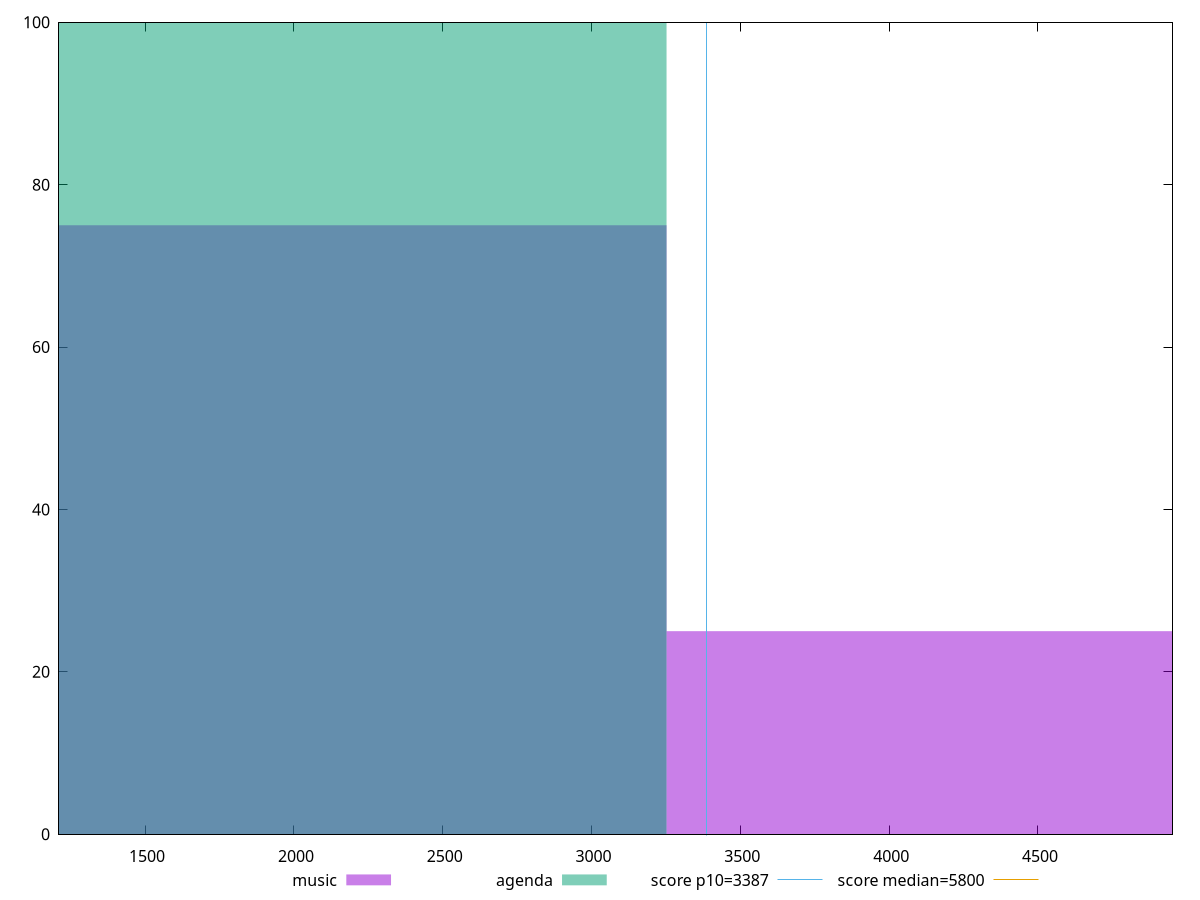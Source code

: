 reset

$music <<EOF
4335.980149739687 25
2167.9900748698433 75
EOF

$agenda <<EOF
2167.9900748698433 100
EOF

set key outside below
set boxwidth 2167.9900748698433
set xrange [1210.6347:4952.002311760348]
set yrange [0:100]
set trange [0:100]
set style fill transparent solid 0.5 noborder

set parametric
set terminal svg size 640, 500 enhanced background rgb 'white'
set output "reports/report_00032_2021-02-25T10-28-15.087Z/speed-index/comparison/histogram/0_vs_1.svg"

plot $music title "music" with boxes, \
     $agenda title "agenda" with boxes, \
     3387,t title "score p10=3387", \
     5800,t title "score median=5800"

reset
